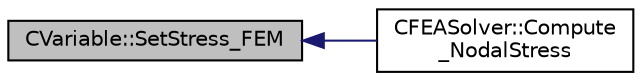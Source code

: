 digraph "CVariable::SetStress_FEM"
{
  edge [fontname="Helvetica",fontsize="10",labelfontname="Helvetica",labelfontsize="10"];
  node [fontname="Helvetica",fontsize="10",shape=record];
  rankdir="LR";
  Node6890 [label="CVariable::SetStress_FEM",height=0.2,width=0.4,color="black", fillcolor="grey75", style="filled", fontcolor="black"];
  Node6890 -> Node6891 [dir="back",color="midnightblue",fontsize="10",style="solid",fontname="Helvetica"];
  Node6891 [label="CFEASolver::Compute\l_NodalStress",height=0.2,width=0.4,color="black", fillcolor="white", style="filled",URL="$class_c_f_e_a_solver.html#a62ca6eda046cfa13437ce136aa27dfee",tooltip="Compute the stress at the nodes for output purposes. "];
}
